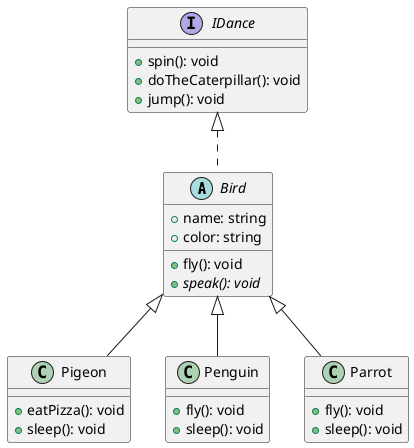 @startuml "OOP Introduction"

abstract Bird {
    +name: string
    +color: string
    +fly(): void
    +{abstract} speak(): void
}

class Pigeon {
    +eatPizza(): void
    +sleep(): void
}

class Penguin {
    +fly(): void
    +sleep(): void
}

class Parrot {
    +fly(): void
    +sleep(): void
}

interface IDance {
    +spin(): void
    +doTheCaterpillar(): void
    +jump(): void
}

Bird <|-- Pigeon
Bird <|-- Penguin
Bird <|-- Parrot
IDance <|.. Bird
@enduml